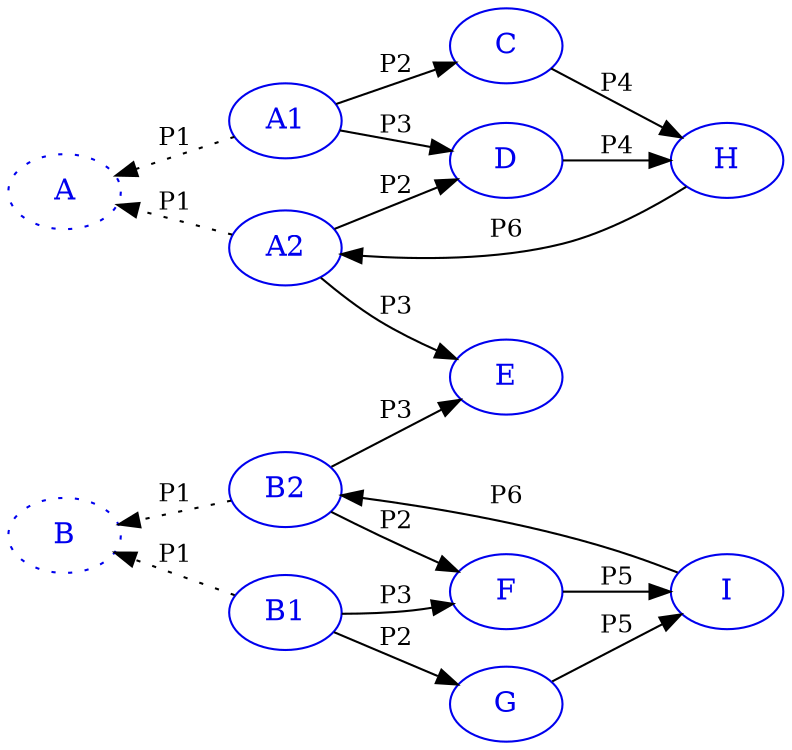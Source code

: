 digraph G {
    rankdir = LR;
    color = "blue2";
    node [color = "blue2", fontcolor = "blue2"];
    edge [fontsize = 12];
    A [style = "dotted"]
    B [style = "dotted"]
    A1 -> A [label = "P1", style = "dotted"]
    A2 -> A [label = "P1", style = "dotted"]
    B2 -> B [label = "P1", style = "dotted"]
    B1 -> B [label = "P1", style = "dotted"]
    
    A1 -> C [label = "P2"]
    A1 -> D [label = "P3"]
    A2 -> D [label = "P2"]
    A2 -> E [label = "P3"]
    B2 -> E [label = "P3"]
    B2 -> F [label = "P2"]
    B1 -> F [label = "P3"]
    B1 -> G [label = "P2"]

    C -> H [label = "P4"] 
    D -> H [label = "P4"]
    F -> I [label = "P5"]
    G -> I [label = "P5"]

    H -> A2 [label = "P6"]
    I -> B2 [label = "P6"]
    

    {rank = min; A; B;}
    {rank = same; A1; A2; B2; B1;}
    {rank = same; C; D; E; F; G;}
    {rank = max; H; I;}
}
